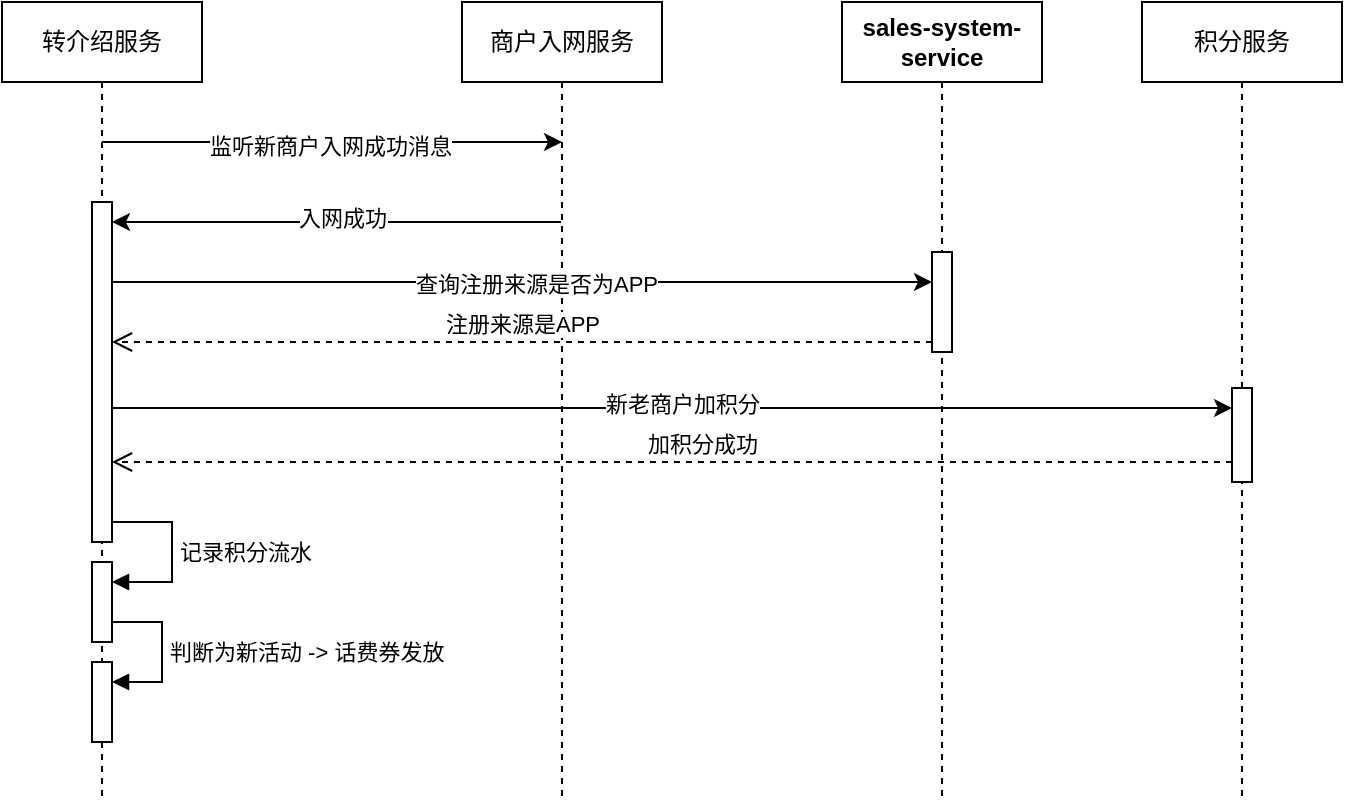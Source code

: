<mxfile version="21.3.7" type="github">
  <diagram name="Page-1" id="9361dd3d-8414-5efd-6122-117bd74ce7a7">
    <mxGraphModel dx="2347" dy="637" grid="1" gridSize="10" guides="1" tooltips="1" connect="1" arrows="1" fold="1" page="0" pageScale="1.5" pageWidth="826" pageHeight="1169" background="none" math="0" shadow="0">
      <root>
        <mxCell id="0" />
        <mxCell id="1" parent="0" />
        <mxCell id="7vpbiPSwZxNdKRuqHh8o-99" value="转介绍服务" style="shape=umlLifeline;perimeter=lifelinePerimeter;whiteSpace=wrap;html=1;container=1;dropTarget=0;collapsible=0;recursiveResize=0;outlineConnect=0;portConstraint=eastwest;newEdgeStyle={&quot;edgeStyle&quot;:&quot;elbowEdgeStyle&quot;,&quot;elbow&quot;:&quot;vertical&quot;,&quot;curved&quot;:0,&quot;rounded&quot;:0};" vertex="1" parent="1">
          <mxGeometry x="-820" width="100" height="400" as="geometry" />
        </mxCell>
        <mxCell id="7vpbiPSwZxNdKRuqHh8o-113" value="" style="html=1;points=[];perimeter=orthogonalPerimeter;outlineConnect=0;targetShapes=umlLifeline;portConstraint=eastwest;newEdgeStyle={&quot;edgeStyle&quot;:&quot;elbowEdgeStyle&quot;,&quot;elbow&quot;:&quot;vertical&quot;,&quot;curved&quot;:0,&quot;rounded&quot;:0};" vertex="1" parent="7vpbiPSwZxNdKRuqHh8o-99">
          <mxGeometry x="45" y="100" width="10" height="170" as="geometry" />
        </mxCell>
        <mxCell id="7vpbiPSwZxNdKRuqHh8o-131" value="" style="html=1;points=[];perimeter=orthogonalPerimeter;outlineConnect=0;targetShapes=umlLifeline;portConstraint=eastwest;newEdgeStyle={&quot;edgeStyle&quot;:&quot;elbowEdgeStyle&quot;,&quot;elbow&quot;:&quot;vertical&quot;,&quot;curved&quot;:0,&quot;rounded&quot;:0};" vertex="1" parent="7vpbiPSwZxNdKRuqHh8o-99">
          <mxGeometry x="45" y="280" width="10" height="40" as="geometry" />
        </mxCell>
        <mxCell id="7vpbiPSwZxNdKRuqHh8o-132" value="记录积分流水" style="html=1;align=left;spacingLeft=2;endArrow=block;rounded=0;edgeStyle=orthogonalEdgeStyle;curved=0;rounded=0;" edge="1" target="7vpbiPSwZxNdKRuqHh8o-131" parent="7vpbiPSwZxNdKRuqHh8o-99" source="7vpbiPSwZxNdKRuqHh8o-113">
          <mxGeometry relative="1" as="geometry">
            <mxPoint x="55" y="320" as="sourcePoint" />
            <Array as="points">
              <mxPoint x="85" y="260" />
              <mxPoint x="85" y="290" />
            </Array>
          </mxGeometry>
        </mxCell>
        <mxCell id="7vpbiPSwZxNdKRuqHh8o-136" value="" style="html=1;points=[];perimeter=orthogonalPerimeter;outlineConnect=0;targetShapes=umlLifeline;portConstraint=eastwest;newEdgeStyle={&quot;edgeStyle&quot;:&quot;elbowEdgeStyle&quot;,&quot;elbow&quot;:&quot;vertical&quot;,&quot;curved&quot;:0,&quot;rounded&quot;:0};" vertex="1" parent="7vpbiPSwZxNdKRuqHh8o-99">
          <mxGeometry x="45" y="330" width="10" height="40" as="geometry" />
        </mxCell>
        <mxCell id="7vpbiPSwZxNdKRuqHh8o-137" value="判断为新活动 -&amp;gt; 话费券发放" style="html=1;align=left;spacingLeft=2;endArrow=block;rounded=0;edgeStyle=orthogonalEdgeStyle;curved=0;rounded=0;" edge="1" target="7vpbiPSwZxNdKRuqHh8o-136" parent="7vpbiPSwZxNdKRuqHh8o-99" source="7vpbiPSwZxNdKRuqHh8o-131">
          <mxGeometry relative="1" as="geometry">
            <mxPoint x="70" y="320" as="sourcePoint" />
            <Array as="points">
              <mxPoint x="80" y="310" />
              <mxPoint x="80" y="340" />
            </Array>
          </mxGeometry>
        </mxCell>
        <mxCell id="7vpbiPSwZxNdKRuqHh8o-100" value="商户入网服务" style="shape=umlLifeline;perimeter=lifelinePerimeter;whiteSpace=wrap;html=1;container=1;dropTarget=0;collapsible=0;recursiveResize=0;outlineConnect=0;portConstraint=eastwest;newEdgeStyle={&quot;edgeStyle&quot;:&quot;elbowEdgeStyle&quot;,&quot;elbow&quot;:&quot;vertical&quot;,&quot;curved&quot;:0,&quot;rounded&quot;:0};" vertex="1" parent="1">
          <mxGeometry x="-590" width="100" height="400" as="geometry" />
        </mxCell>
        <mxCell id="7vpbiPSwZxNdKRuqHh8o-101" value="sales-system-service" style="shape=umlLifeline;perimeter=lifelinePerimeter;whiteSpace=wrap;html=1;container=1;dropTarget=0;collapsible=0;recursiveResize=0;outlineConnect=0;portConstraint=eastwest;newEdgeStyle={&quot;edgeStyle&quot;:&quot;elbowEdgeStyle&quot;,&quot;elbow&quot;:&quot;vertical&quot;,&quot;curved&quot;:0,&quot;rounded&quot;:0};fontStyle=1" vertex="1" parent="1">
          <mxGeometry x="-400" width="100" height="400" as="geometry" />
        </mxCell>
        <mxCell id="7vpbiPSwZxNdKRuqHh8o-125" value="" style="html=1;points=[];perimeter=orthogonalPerimeter;outlineConnect=0;targetShapes=umlLifeline;portConstraint=eastwest;newEdgeStyle={&quot;edgeStyle&quot;:&quot;elbowEdgeStyle&quot;,&quot;elbow&quot;:&quot;vertical&quot;,&quot;curved&quot;:0,&quot;rounded&quot;:0};" vertex="1" parent="7vpbiPSwZxNdKRuqHh8o-101">
          <mxGeometry x="45" y="125" width="10" height="50" as="geometry" />
        </mxCell>
        <mxCell id="7vpbiPSwZxNdKRuqHh8o-110" value="" style="endArrow=classic;html=1;rounded=0;" edge="1" parent="7vpbiPSwZxNdKRuqHh8o-101" source="7vpbiPSwZxNdKRuqHh8o-125" target="7vpbiPSwZxNdKRuqHh8o-101">
          <mxGeometry width="50" height="50" relative="1" as="geometry">
            <mxPoint x="-310" y="160" as="sourcePoint" />
            <mxPoint x="-130" y="160" as="targetPoint" />
            <Array as="points" />
          </mxGeometry>
        </mxCell>
        <mxCell id="7vpbiPSwZxNdKRuqHh8o-126" value="" style="endArrow=classic;html=1;rounded=0;" edge="1" parent="7vpbiPSwZxNdKRuqHh8o-101" source="7vpbiPSwZxNdKRuqHh8o-101" target="7vpbiPSwZxNdKRuqHh8o-125">
          <mxGeometry width="50" height="50" relative="1" as="geometry">
            <mxPoint x="50" y="210" as="sourcePoint" />
            <mxPoint x="-365" y="210" as="targetPoint" />
            <Array as="points" />
          </mxGeometry>
        </mxCell>
        <mxCell id="7vpbiPSwZxNdKRuqHh8o-102" value="积分服务" style="shape=umlLifeline;perimeter=lifelinePerimeter;whiteSpace=wrap;html=1;container=1;dropTarget=0;collapsible=0;recursiveResize=0;outlineConnect=0;portConstraint=eastwest;newEdgeStyle={&quot;edgeStyle&quot;:&quot;elbowEdgeStyle&quot;,&quot;elbow&quot;:&quot;vertical&quot;,&quot;curved&quot;:0,&quot;rounded&quot;:0};" vertex="1" parent="1">
          <mxGeometry x="-250" width="100" height="400" as="geometry" />
        </mxCell>
        <mxCell id="7vpbiPSwZxNdKRuqHh8o-118" value="" style="html=1;points=[];perimeter=orthogonalPerimeter;outlineConnect=0;targetShapes=umlLifeline;portConstraint=eastwest;newEdgeStyle={&quot;edgeStyle&quot;:&quot;elbowEdgeStyle&quot;,&quot;elbow&quot;:&quot;vertical&quot;,&quot;curved&quot;:0,&quot;rounded&quot;:0};" vertex="1" parent="7vpbiPSwZxNdKRuqHh8o-102">
          <mxGeometry x="45" y="193" width="10" height="47" as="geometry" />
        </mxCell>
        <mxCell id="7vpbiPSwZxNdKRuqHh8o-121" value="" style="endArrow=classic;html=1;rounded=0;" edge="1" parent="7vpbiPSwZxNdKRuqHh8o-102" target="7vpbiPSwZxNdKRuqHh8o-118">
          <mxGeometry width="50" height="50" relative="1" as="geometry">
            <mxPoint x="49.7" y="193" as="sourcePoint" />
            <mxPoint x="-515" y="243" as="targetPoint" />
            <Array as="points" />
          </mxGeometry>
        </mxCell>
        <mxCell id="7vpbiPSwZxNdKRuqHh8o-106" value="" style="endArrow=classic;html=1;rounded=0;" edge="1" parent="1" source="7vpbiPSwZxNdKRuqHh8o-99" target="7vpbiPSwZxNdKRuqHh8o-100">
          <mxGeometry width="50" height="50" relative="1" as="geometry">
            <mxPoint x="-750" y="70" as="sourcePoint" />
            <mxPoint x="-720" y="40" as="targetPoint" />
            <Array as="points">
              <mxPoint x="-540" y="70" />
            </Array>
          </mxGeometry>
        </mxCell>
        <mxCell id="7vpbiPSwZxNdKRuqHh8o-107" value="监听新商户入网成功消息" style="edgeLabel;html=1;align=center;verticalAlign=middle;resizable=0;points=[];" vertex="1" connectable="0" parent="7vpbiPSwZxNdKRuqHh8o-106">
          <mxGeometry x="0.202" y="-2" relative="1" as="geometry">
            <mxPoint x="-24" as="offset" />
          </mxGeometry>
        </mxCell>
        <mxCell id="7vpbiPSwZxNdKRuqHh8o-108" value="" style="endArrow=classic;html=1;rounded=0;" edge="1" parent="1" source="7vpbiPSwZxNdKRuqHh8o-100" target="7vpbiPSwZxNdKRuqHh8o-113">
          <mxGeometry width="50" height="50" relative="1" as="geometry">
            <mxPoint x="-760" y="240" as="sourcePoint" />
            <mxPoint x="-760" y="110" as="targetPoint" />
            <Array as="points">
              <mxPoint x="-580" y="110" />
            </Array>
          </mxGeometry>
        </mxCell>
        <mxCell id="7vpbiPSwZxNdKRuqHh8o-109" value="入网成功" style="edgeLabel;html=1;align=center;verticalAlign=middle;resizable=0;points=[];" vertex="1" connectable="0" parent="7vpbiPSwZxNdKRuqHh8o-108">
          <mxGeometry x="0.202" y="-2" relative="1" as="geometry">
            <mxPoint x="25" as="offset" />
          </mxGeometry>
        </mxCell>
        <mxCell id="7vpbiPSwZxNdKRuqHh8o-119" value="" style="endArrow=classic;html=1;rounded=0;" edge="1" parent="1" target="7vpbiPSwZxNdKRuqHh8o-118">
          <mxGeometry width="50" height="50" relative="1" as="geometry">
            <mxPoint x="-765" y="203" as="sourcePoint" />
            <mxPoint x="-200" y="203" as="targetPoint" />
            <Array as="points">
              <mxPoint x="-545" y="203" />
            </Array>
          </mxGeometry>
        </mxCell>
        <mxCell id="7vpbiPSwZxNdKRuqHh8o-128" value="新老商户加积分" style="edgeLabel;html=1;align=center;verticalAlign=middle;resizable=0;points=[];" vertex="1" connectable="0" parent="7vpbiPSwZxNdKRuqHh8o-119">
          <mxGeometry x="0.207" y="2" relative="1" as="geometry">
            <mxPoint x="-53" as="offset" />
          </mxGeometry>
        </mxCell>
        <mxCell id="7vpbiPSwZxNdKRuqHh8o-123" value="" style="endArrow=classic;html=1;rounded=0;" edge="1" parent="1" source="7vpbiPSwZxNdKRuqHh8o-113" target="7vpbiPSwZxNdKRuqHh8o-125">
          <mxGeometry width="50" height="50" relative="1" as="geometry">
            <mxPoint x="-765" y="160" as="sourcePoint" />
            <mxPoint x="-350" y="160" as="targetPoint" />
            <Array as="points">
              <mxPoint x="-500" y="140" />
            </Array>
          </mxGeometry>
        </mxCell>
        <mxCell id="7vpbiPSwZxNdKRuqHh8o-127" value="查询注册来源是否为APP" style="edgeLabel;html=1;align=center;verticalAlign=middle;resizable=0;points=[];" vertex="1" connectable="0" parent="7vpbiPSwZxNdKRuqHh8o-123">
          <mxGeometry x="0.032" y="-1" relative="1" as="geometry">
            <mxPoint as="offset" />
          </mxGeometry>
        </mxCell>
        <mxCell id="7vpbiPSwZxNdKRuqHh8o-129" value="加积分成功" style="html=1;verticalAlign=bottom;endArrow=open;dashed=1;endSize=8;edgeStyle=elbowEdgeStyle;elbow=vertical;curved=0;rounded=0;" edge="1" parent="1" source="7vpbiPSwZxNdKRuqHh8o-118" target="7vpbiPSwZxNdKRuqHh8o-113">
          <mxGeometry x="-0.054" relative="1" as="geometry">
            <mxPoint x="-270" y="220.2" as="sourcePoint" />
            <mxPoint x="-350" y="220.2" as="targetPoint" />
            <Array as="points">
              <mxPoint x="-420" y="230" />
              <mxPoint x="-660" y="220" />
              <mxPoint x="-770" y="220" />
            </Array>
            <mxPoint as="offset" />
          </mxGeometry>
        </mxCell>
        <mxCell id="7vpbiPSwZxNdKRuqHh8o-130" value="注册来源是APP" style="html=1;verticalAlign=bottom;endArrow=open;dashed=1;endSize=8;edgeStyle=elbowEdgeStyle;elbow=vertical;curved=0;rounded=0;" edge="1" parent="1" source="7vpbiPSwZxNdKRuqHh8o-125" target="7vpbiPSwZxNdKRuqHh8o-113">
          <mxGeometry relative="1" as="geometry">
            <mxPoint x="-330" y="210" as="sourcePoint" />
            <mxPoint x="-410" y="210" as="targetPoint" />
            <Array as="points">
              <mxPoint x="-650" y="170" />
            </Array>
          </mxGeometry>
        </mxCell>
      </root>
    </mxGraphModel>
  </diagram>
</mxfile>
